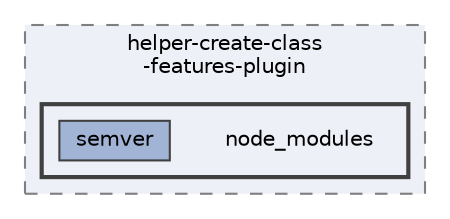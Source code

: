 digraph "C:/Users/arisc/OneDrive/Documents/GitHub/FINAL/EcoEats-Project/node_modules/@babel/helper-create-class-features-plugin/node_modules"
{
 // LATEX_PDF_SIZE
  bgcolor="transparent";
  edge [fontname=Helvetica,fontsize=10,labelfontname=Helvetica,labelfontsize=10];
  node [fontname=Helvetica,fontsize=10,shape=box,height=0.2,width=0.4];
  compound=true
  subgraph clusterdir_5e229192c8c59e87a61494a79a5ac8f1 {
    graph [ bgcolor="#edf0f7", pencolor="grey50", label="helper-create-class\l-features-plugin", fontname=Helvetica,fontsize=10 style="filled,dashed", URL="dir_5e229192c8c59e87a61494a79a5ac8f1.html",tooltip=""]
  subgraph clusterdir_0d0e5526696b7db637018b40cbbe2071 {
    graph [ bgcolor="#edf0f7", pencolor="grey25", label="", fontname=Helvetica,fontsize=10 style="filled,bold", URL="dir_0d0e5526696b7db637018b40cbbe2071.html",tooltip=""]
    dir_0d0e5526696b7db637018b40cbbe2071 [shape=plaintext, label="node_modules"];
  dir_6c3bd274adbc4829d4cd2696446184b6 [label="semver", fillcolor="#a2b4d6", color="grey25", style="filled", URL="dir_6c3bd274adbc4829d4cd2696446184b6.html",tooltip=""];
  }
  }
}
